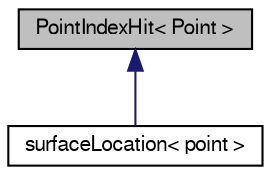 digraph "PointIndexHit&lt; Point &gt;"
{
  bgcolor="transparent";
  edge [fontname="FreeSans",fontsize="10",labelfontname="FreeSans",labelfontsize="10"];
  node [fontname="FreeSans",fontsize="10",shape=record];
  Node0 [label="PointIndexHit\< Point \>",height=0.2,width=0.4,color="black", fillcolor="grey75", style="filled", fontcolor="black"];
  Node0 -> Node1 [dir="back",color="midnightblue",fontsize="10",style="solid",fontname="FreeSans"];
  Node1 [label="surfaceLocation\< point \>",height=0.2,width=0.4,color="black",URL="$a25518.html",tooltip="Contains information about location on a triSurface: "];
}
